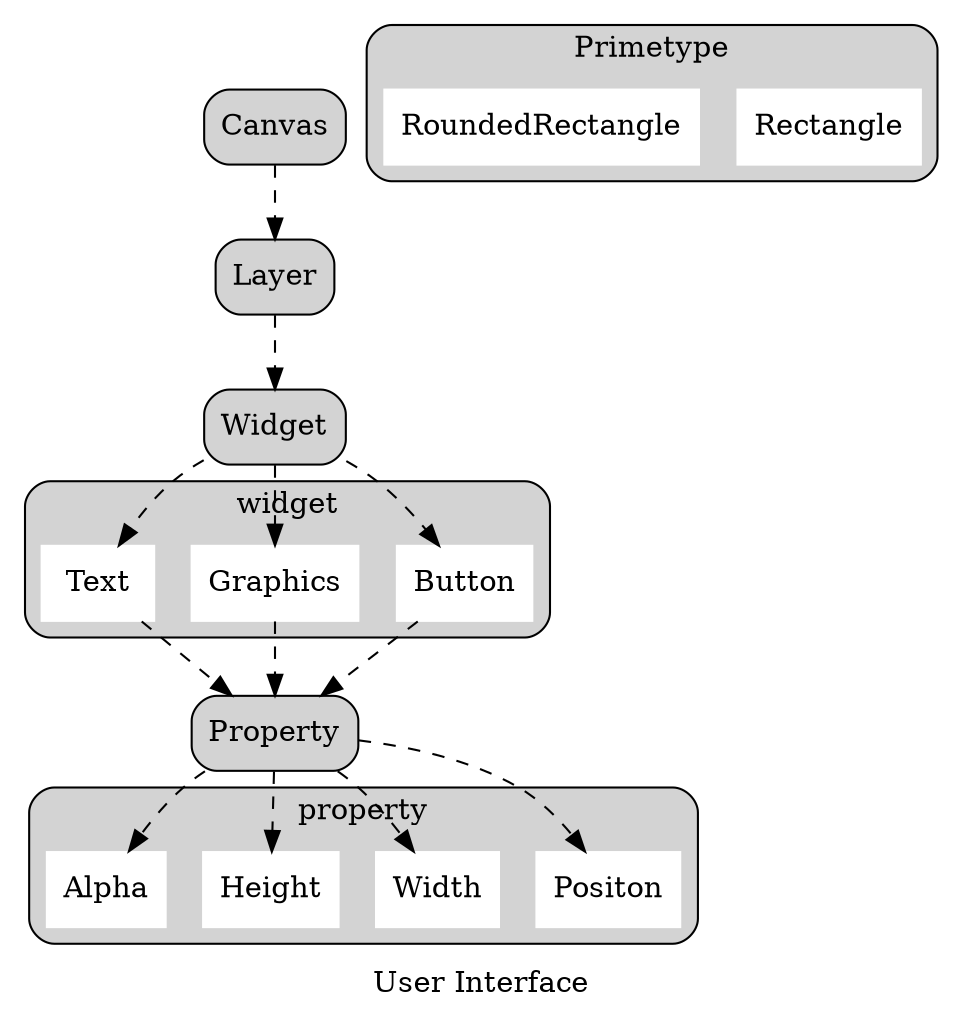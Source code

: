 digraph G {
    label = "User Interface";

    subgraph cluster0 {
        label = "widget"
        shape = box
        style = "filled,rounded"
        node[shape = box,style = filled,color = white]
        Button Graphics Text
    }

    subgraph cluster1 {
        label = "property"
        shape = box
        style = "filled, rounded"
        node [shape = box, style = filled, color = white]
        Positon Width Height Alpha
    }

    subgraph cluster2 {
        label = "Primetype"
        shape = box
        style = "filled, rounded"
        node [shape = box, style = filled, color = white]
        Rectangle RoundedRectangle
    }


    node [shape = box, style = "filled,rounded"]
    edge [style = dashed ]
        Canvas -> Layer -> Widget -> {Text,Graphics,Button} -> Property -> {Alpha,Height,Width,Positon}
}